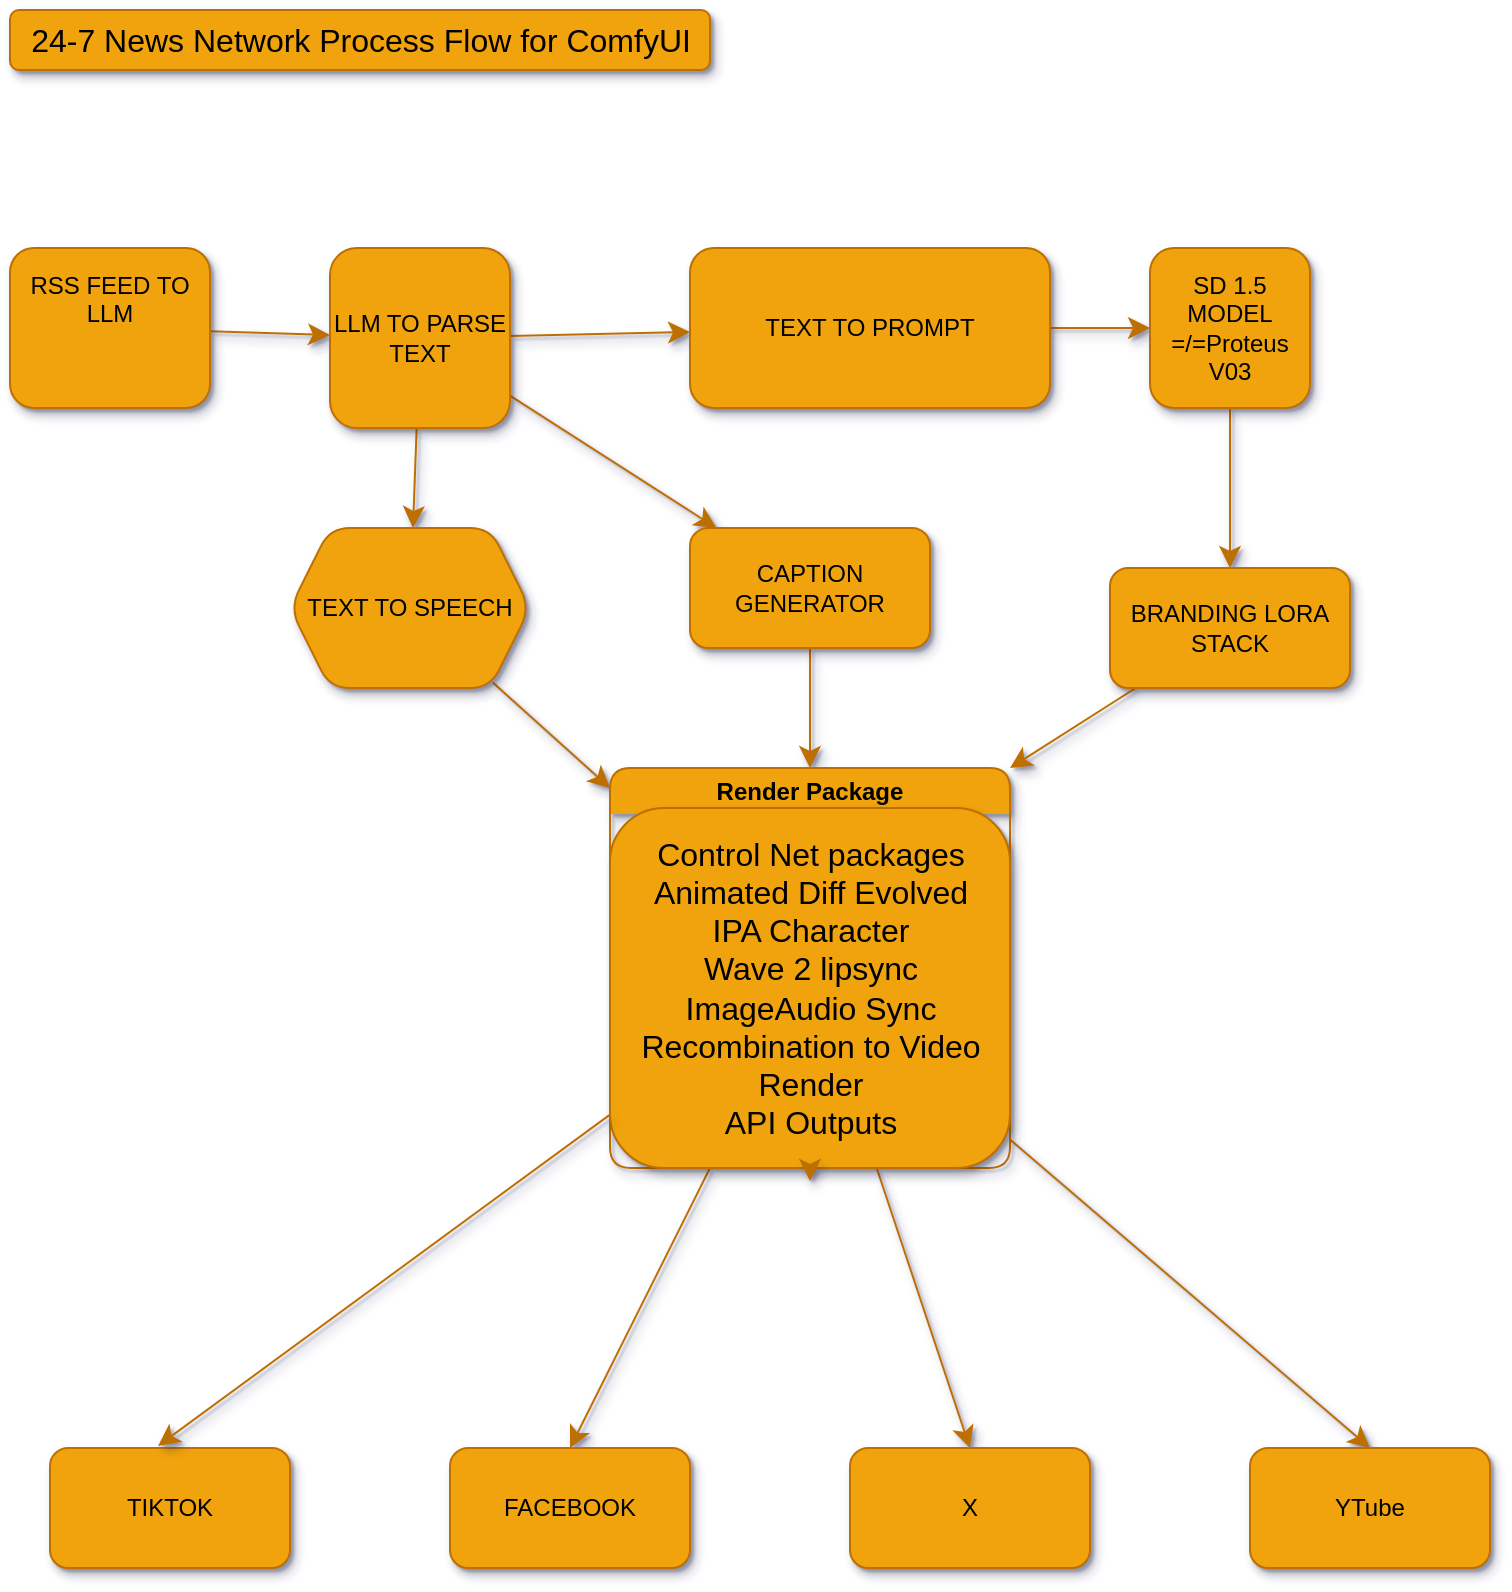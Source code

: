 <mxfile version="24.3.1" type="github">
  <diagram name="Page-1" id="c7558073-3199-34d8-9f00-42111426c3f3">
    <mxGraphModel dx="1434" dy="868" grid="1" gridSize="20" guides="0" tooltips="1" connect="1" arrows="1" fold="1" page="1" pageScale="1" pageWidth="826" pageHeight="1169" background="#ffffff" math="0" shadow="1">
      <root>
        <mxCell id="0" />
        <mxCell id="1" parent="0" />
        <mxCell id="JK8PelASmx0jaLFoLUvW-97" style="edgeStyle=none;curved=1;rounded=1;orthogonalLoop=1;jettySize=auto;html=1;fontSize=12;startSize=8;endSize=8;labelBackgroundColor=none;strokeColor=#BD7000;fontColor=default;swimlaneLine=0;shadow=1;fillColor=#f0a30a;" edge="1" parent="1" source="JK8PelASmx0jaLFoLUvW-96" target="JK8PelASmx0jaLFoLUvW-98">
          <mxGeometry relative="1" as="geometry">
            <mxPoint x="270" y="180" as="targetPoint" />
          </mxGeometry>
        </mxCell>
        <mxCell id="JK8PelASmx0jaLFoLUvW-96" value="RSS FEED TO LLM&lt;div&gt;&lt;br&gt;&lt;div&gt;&lt;div&gt;&lt;br&gt;&lt;/div&gt;&lt;/div&gt;&lt;/div&gt;" style="rounded=1;whiteSpace=wrap;html=1;labelBackgroundColor=none;fillColor=#f0a30a;strokeColor=#BD7000;swimlaneLine=0;shadow=1;fontColor=#000000;" vertex="1" parent="1">
          <mxGeometry x="60" y="140" width="100" height="80" as="geometry" />
        </mxCell>
        <mxCell id="JK8PelASmx0jaLFoLUvW-99" style="edgeStyle=none;curved=1;rounded=1;orthogonalLoop=1;jettySize=auto;html=1;fontSize=12;startSize=8;endSize=8;labelBackgroundColor=none;strokeColor=#BD7000;fontColor=default;swimlaneLine=0;shadow=1;fillColor=#f0a30a;" edge="1" parent="1" source="JK8PelASmx0jaLFoLUvW-98" target="JK8PelASmx0jaLFoLUvW-100">
          <mxGeometry relative="1" as="geometry">
            <mxPoint x="270" y="300" as="targetPoint" />
          </mxGeometry>
        </mxCell>
        <mxCell id="JK8PelASmx0jaLFoLUvW-101" style="edgeStyle=none;curved=1;rounded=1;orthogonalLoop=1;jettySize=auto;html=1;fontSize=12;startSize=8;endSize=8;labelBackgroundColor=none;strokeColor=#BD7000;fontColor=default;swimlaneLine=0;shadow=1;fillColor=#f0a30a;" edge="1" parent="1" source="JK8PelASmx0jaLFoLUvW-98" target="JK8PelASmx0jaLFoLUvW-102">
          <mxGeometry relative="1" as="geometry">
            <mxPoint x="490" y="180" as="targetPoint" />
          </mxGeometry>
        </mxCell>
        <mxCell id="JK8PelASmx0jaLFoLUvW-108" style="edgeStyle=none;curved=1;rounded=1;orthogonalLoop=1;jettySize=auto;html=1;fontSize=12;startSize=8;endSize=8;labelBackgroundColor=none;strokeColor=#BD7000;fontColor=default;swimlaneLine=0;shadow=1;fillColor=#f0a30a;" edge="1" parent="1" source="JK8PelASmx0jaLFoLUvW-98" target="JK8PelASmx0jaLFoLUvW-109">
          <mxGeometry relative="1" as="geometry">
            <mxPoint x="430" y="310" as="targetPoint" />
          </mxGeometry>
        </mxCell>
        <mxCell id="JK8PelASmx0jaLFoLUvW-98" value="LLM TO PARSE TEXT" style="whiteSpace=wrap;html=1;aspect=fixed;labelBackgroundColor=none;fillColor=#f0a30a;strokeColor=#BD7000;rounded=1;swimlaneLine=0;shadow=1;fontColor=#000000;" vertex="1" parent="1">
          <mxGeometry x="220" y="140" width="90" height="90" as="geometry" />
        </mxCell>
        <mxCell id="JK8PelASmx0jaLFoLUvW-111" style="edgeStyle=none;curved=1;rounded=1;orthogonalLoop=1;jettySize=auto;html=1;fontSize=12;startSize=8;endSize=8;labelBackgroundColor=none;strokeColor=#BD7000;fontColor=default;swimlaneLine=0;shadow=1;fillColor=#f0a30a;" edge="1" parent="1" source="JK8PelASmx0jaLFoLUvW-100" target="JK8PelASmx0jaLFoLUvW-112">
          <mxGeometry relative="1" as="geometry">
            <mxPoint x="270" y="420" as="targetPoint" />
          </mxGeometry>
        </mxCell>
        <mxCell id="JK8PelASmx0jaLFoLUvW-100" value="TEXT TO SPEECH" style="shape=hexagon;perimeter=hexagonPerimeter2;whiteSpace=wrap;html=1;fixedSize=1;labelBackgroundColor=none;fillColor=#f0a30a;strokeColor=#BD7000;rounded=1;swimlaneLine=0;shadow=1;fontColor=#000000;" vertex="1" parent="1">
          <mxGeometry x="200" y="280" width="120" height="80" as="geometry" />
        </mxCell>
        <mxCell id="JK8PelASmx0jaLFoLUvW-103" style="edgeStyle=none;curved=1;rounded=1;orthogonalLoop=1;jettySize=auto;html=1;fontSize=12;startSize=8;endSize=8;labelBackgroundColor=none;strokeColor=#BD7000;fontColor=default;swimlaneLine=0;shadow=1;fillColor=#f0a30a;" edge="1" parent="1" source="JK8PelASmx0jaLFoLUvW-102" target="JK8PelASmx0jaLFoLUvW-104">
          <mxGeometry relative="1" as="geometry">
            <mxPoint x="620" y="180" as="targetPoint" />
          </mxGeometry>
        </mxCell>
        <mxCell id="JK8PelASmx0jaLFoLUvW-102" value="TEXT TO PROMPT" style="rounded=1;whiteSpace=wrap;html=1;labelBackgroundColor=none;fillColor=#f0a30a;strokeColor=#BD7000;swimlaneLine=0;shadow=1;fontColor=#000000;" vertex="1" parent="1">
          <mxGeometry x="400" y="140" width="180" height="80" as="geometry" />
        </mxCell>
        <mxCell id="JK8PelASmx0jaLFoLUvW-105" style="edgeStyle=none;curved=1;rounded=1;orthogonalLoop=1;jettySize=auto;html=1;fontSize=12;startSize=8;endSize=8;labelBackgroundColor=none;strokeColor=#BD7000;fontColor=default;swimlaneLine=0;shadow=1;fillColor=#f0a30a;" edge="1" parent="1" source="JK8PelASmx0jaLFoLUvW-104" target="JK8PelASmx0jaLFoLUvW-106">
          <mxGeometry relative="1" as="geometry">
            <mxPoint x="670" y="290" as="targetPoint" />
          </mxGeometry>
        </mxCell>
        <mxCell id="JK8PelASmx0jaLFoLUvW-104" value="SD 1.5 MODEL&lt;div&gt;=/=Proteus V03&lt;/div&gt;" style="whiteSpace=wrap;html=1;aspect=fixed;labelBackgroundColor=none;fillColor=#f0a30a;strokeColor=#BD7000;rounded=1;swimlaneLine=0;shadow=1;fontColor=#000000;" vertex="1" parent="1">
          <mxGeometry x="630" y="140" width="80" height="80" as="geometry" />
        </mxCell>
        <mxCell id="JK8PelASmx0jaLFoLUvW-107" style="edgeStyle=none;curved=1;rounded=1;orthogonalLoop=1;jettySize=auto;html=1;fontSize=12;startSize=8;endSize=8;entryX=1;entryY=0;entryDx=0;entryDy=0;labelBackgroundColor=none;strokeColor=#BD7000;fontColor=default;swimlaneLine=0;shadow=1;fillColor=#f0a30a;" edge="1" parent="1" source="JK8PelASmx0jaLFoLUvW-106" target="JK8PelASmx0jaLFoLUvW-112">
          <mxGeometry relative="1" as="geometry">
            <mxPoint x="670" y="420" as="targetPoint" />
          </mxGeometry>
        </mxCell>
        <mxCell id="JK8PelASmx0jaLFoLUvW-106" value="BRANDING LORA STACK" style="rounded=1;whiteSpace=wrap;html=1;labelBackgroundColor=none;fillColor=#f0a30a;strokeColor=#BD7000;swimlaneLine=0;shadow=1;fontColor=#000000;" vertex="1" parent="1">
          <mxGeometry x="610" y="300" width="120" height="60" as="geometry" />
        </mxCell>
        <mxCell id="JK8PelASmx0jaLFoLUvW-110" style="edgeStyle=none;curved=1;rounded=1;orthogonalLoop=1;jettySize=auto;html=1;fontSize=12;startSize=8;endSize=8;entryX=0.5;entryY=0;entryDx=0;entryDy=0;labelBackgroundColor=none;strokeColor=#BD7000;fontColor=default;swimlaneLine=0;shadow=1;fillColor=#f0a30a;" edge="1" parent="1" source="JK8PelASmx0jaLFoLUvW-109" target="JK8PelASmx0jaLFoLUvW-112">
          <mxGeometry relative="1" as="geometry">
            <mxPoint x="470" y="420" as="targetPoint" />
          </mxGeometry>
        </mxCell>
        <mxCell id="JK8PelASmx0jaLFoLUvW-109" value="CAPTION GENERATOR" style="rounded=1;whiteSpace=wrap;html=1;labelBackgroundColor=none;fillColor=#f0a30a;strokeColor=#BD7000;swimlaneLine=0;shadow=1;fontColor=#000000;" vertex="1" parent="1">
          <mxGeometry x="400" y="280" width="120" height="60" as="geometry" />
        </mxCell>
        <mxCell id="JK8PelASmx0jaLFoLUvW-119" style="edgeStyle=none;curved=1;rounded=1;orthogonalLoop=1;jettySize=auto;html=1;entryX=0.5;entryY=0;entryDx=0;entryDy=0;fontSize=12;startSize=8;endSize=8;labelBackgroundColor=none;strokeColor=#BD7000;fontColor=default;swimlaneLine=0;shadow=1;fillColor=#f0a30a;" edge="1" parent="1" source="JK8PelASmx0jaLFoLUvW-112" target="JK8PelASmx0jaLFoLUvW-115">
          <mxGeometry relative="1" as="geometry" />
        </mxCell>
        <mxCell id="JK8PelASmx0jaLFoLUvW-120" style="edgeStyle=none;curved=1;rounded=1;orthogonalLoop=1;jettySize=auto;html=1;entryX=0.5;entryY=0;entryDx=0;entryDy=0;fontSize=12;startSize=8;endSize=8;labelBackgroundColor=none;strokeColor=#BD7000;fontColor=default;swimlaneLine=0;shadow=1;fillColor=#f0a30a;" edge="1" parent="1" source="JK8PelASmx0jaLFoLUvW-112" target="JK8PelASmx0jaLFoLUvW-116">
          <mxGeometry relative="1" as="geometry" />
        </mxCell>
        <mxCell id="JK8PelASmx0jaLFoLUvW-121" style="edgeStyle=none;curved=1;rounded=1;orthogonalLoop=1;jettySize=auto;html=1;entryX=0.5;entryY=0;entryDx=0;entryDy=0;fontSize=12;startSize=8;endSize=8;labelBackgroundColor=none;strokeColor=#BD7000;fontColor=default;swimlaneLine=0;shadow=1;fillColor=#f0a30a;" edge="1" parent="1" source="JK8PelASmx0jaLFoLUvW-112" target="JK8PelASmx0jaLFoLUvW-117">
          <mxGeometry relative="1" as="geometry" />
        </mxCell>
        <mxCell id="JK8PelASmx0jaLFoLUvW-112" value="Render Package" style="swimlane;whiteSpace=wrap;html=1;labelBackgroundColor=none;fillColor=#f0a30a;strokeColor=#BD7000;rounded=1;swimlaneLine=0;shadow=1;fontColor=#000000;" vertex="1" parent="1">
          <mxGeometry x="360" y="400" width="200" height="200" as="geometry" />
        </mxCell>
        <mxCell id="JK8PelASmx0jaLFoLUvW-113" value="Control Net packages&lt;div&gt;&lt;span style=&quot;background-color: initial;&quot;&gt;Animated Diff Evolved&lt;/span&gt;&lt;/div&gt;&lt;div&gt;&lt;span style=&quot;background-color: initial;&quot;&gt;IPA Character&lt;/span&gt;&lt;/div&gt;&lt;div&gt;&lt;span style=&quot;background-color: initial;&quot;&gt;Wave 2 lipsync&lt;br&gt;ImageAudio Sync&lt;/span&gt;&lt;/div&gt;&lt;div&gt;&lt;span style=&quot;background-color: initial;&quot;&gt;Recombination to Video&lt;/span&gt;&lt;div&gt;Render&lt;br&gt;API Outputs&lt;/div&gt;&lt;/div&gt;" style="text;html=1;align=center;verticalAlign=middle;resizable=0;points=[];autosize=1;strokeColor=#BD7000;fillColor=#f0a30a;fontSize=16;labelBackgroundColor=none;rounded=1;swimlaneLine=0;shadow=1;fontColor=#000000;" vertex="1" parent="JK8PelASmx0jaLFoLUvW-112">
          <mxGeometry y="20" width="200" height="180" as="geometry" />
        </mxCell>
        <mxCell id="JK8PelASmx0jaLFoLUvW-123" style="edgeStyle=none;curved=1;rounded=1;orthogonalLoop=1;jettySize=auto;html=1;entryX=0.5;entryY=1.036;entryDx=0;entryDy=0;entryPerimeter=0;strokeColor=#BD7000;fontSize=12;fontColor=#1A1A1A;startSize=8;endSize=8;swimlaneLine=0;shadow=1;fillColor=#f0a30a;" edge="1" parent="JK8PelASmx0jaLFoLUvW-112" source="JK8PelASmx0jaLFoLUvW-113" target="JK8PelASmx0jaLFoLUvW-113">
          <mxGeometry relative="1" as="geometry" />
        </mxCell>
        <mxCell id="JK8PelASmx0jaLFoLUvW-114" value="TIKTOK" style="rounded=1;whiteSpace=wrap;html=1;labelBackgroundColor=none;fillColor=#f0a30a;strokeColor=#BD7000;swimlaneLine=0;shadow=1;fontColor=#000000;" vertex="1" parent="1">
          <mxGeometry x="80" y="740" width="120" height="60" as="geometry" />
        </mxCell>
        <mxCell id="JK8PelASmx0jaLFoLUvW-115" value="FACEBOOK" style="rounded=1;whiteSpace=wrap;html=1;labelBackgroundColor=none;fillColor=#f0a30a;strokeColor=#BD7000;swimlaneLine=0;shadow=1;fontColor=#000000;" vertex="1" parent="1">
          <mxGeometry x="280" y="740" width="120" height="60" as="geometry" />
        </mxCell>
        <mxCell id="JK8PelASmx0jaLFoLUvW-116" value="X" style="rounded=1;whiteSpace=wrap;html=1;labelBackgroundColor=none;fillColor=#f0a30a;strokeColor=#BD7000;swimlaneLine=0;shadow=1;fontColor=#000000;" vertex="1" parent="1">
          <mxGeometry x="480" y="740" width="120" height="60" as="geometry" />
        </mxCell>
        <mxCell id="JK8PelASmx0jaLFoLUvW-117" value="YTube" style="rounded=1;whiteSpace=wrap;html=1;labelBackgroundColor=none;fillColor=#f0a30a;strokeColor=#BD7000;swimlaneLine=0;shadow=1;fontColor=#000000;" vertex="1" parent="1">
          <mxGeometry x="680" y="740" width="120" height="60" as="geometry" />
        </mxCell>
        <mxCell id="JK8PelASmx0jaLFoLUvW-118" style="edgeStyle=none;curved=1;rounded=1;orthogonalLoop=1;jettySize=auto;html=1;entryX=0.45;entryY=-0.017;entryDx=0;entryDy=0;entryPerimeter=0;fontSize=12;startSize=8;endSize=8;labelBackgroundColor=none;strokeColor=#BD7000;fontColor=default;flowAnimation=0;swimlaneLine=0;shadow=1;fillColor=#f0a30a;" edge="1" parent="1" source="JK8PelASmx0jaLFoLUvW-112" target="JK8PelASmx0jaLFoLUvW-114">
          <mxGeometry relative="1" as="geometry" />
        </mxCell>
        <mxCell id="JK8PelASmx0jaLFoLUvW-122" value="24-7 News Network Process Flow for ComfyUI" style="text;html=1;align=center;verticalAlign=middle;resizable=0;points=[];autosize=1;strokeColor=#BD7000;fillColor=#f0a30a;fontSize=16;labelBackgroundColor=none;rounded=1;swimlaneLine=0;shadow=1;fontColor=#000000;" vertex="1" parent="1">
          <mxGeometry x="60" y="21" width="350" height="30" as="geometry" />
        </mxCell>
      </root>
    </mxGraphModel>
  </diagram>
</mxfile>
